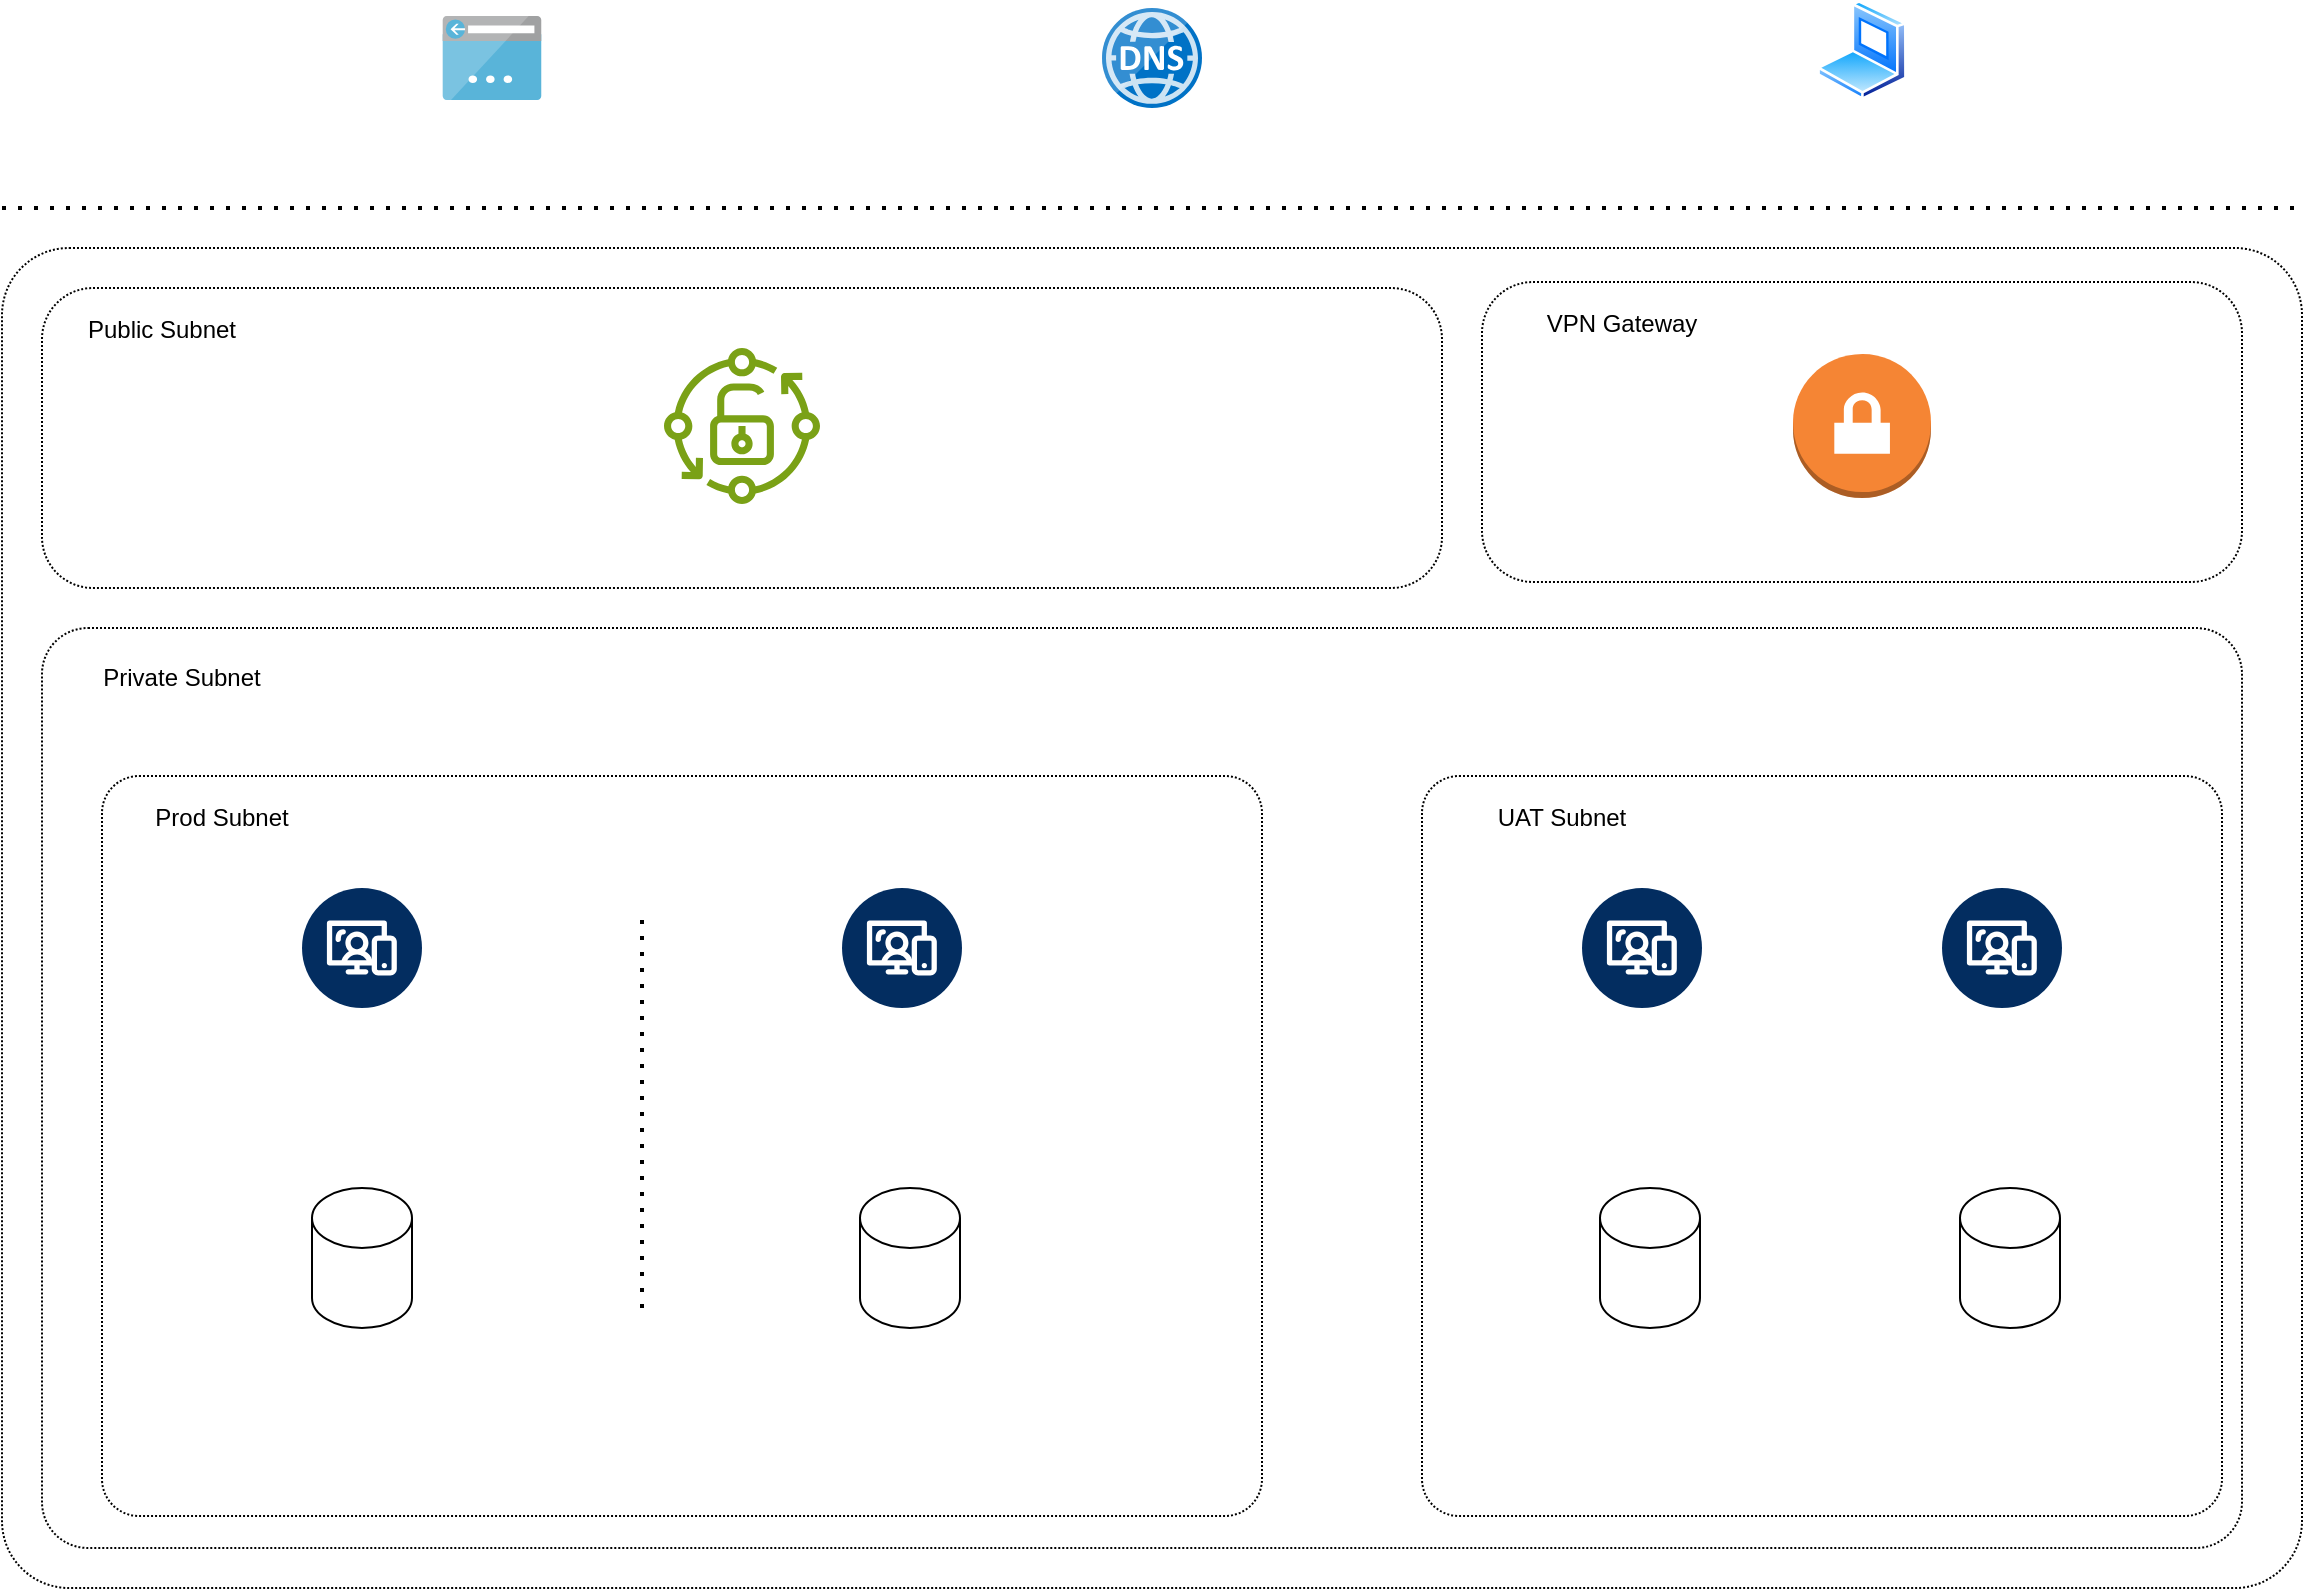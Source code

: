 <mxfile version="24.8.4">
  <diagram name="Page-1" id="b_wjNfzORTjbHEDvQfJR">
    <mxGraphModel dx="1644" dy="794" grid="1" gridSize="10" guides="1" tooltips="1" connect="1" arrows="1" fold="1" page="1" pageScale="1" pageWidth="1169" pageHeight="827" math="0" shadow="0">
      <root>
        <mxCell id="0" />
        <mxCell id="1" parent="0" />
        <mxCell id="yVznmgjhYQ62BfokBK0U-36" value="" style="rounded=1;whiteSpace=wrap;html=1;fillColor=none;dashed=1;dashPattern=1 1;arcSize=5;movable=0;resizable=0;rotatable=0;deletable=0;editable=0;locked=1;connectable=0;" vertex="1" parent="1">
          <mxGeometry x="10" y="150" width="1150" height="670" as="geometry" />
        </mxCell>
        <mxCell id="yVznmgjhYQ62BfokBK0U-29" value="" style="rounded=1;whiteSpace=wrap;html=1;fillColor=none;dashed=1;dashPattern=1 1;arcSize=17;movable=0;resizable=0;rotatable=0;deletable=0;editable=0;locked=1;connectable=0;" vertex="1" parent="1">
          <mxGeometry x="750" y="167" width="380" height="150" as="geometry" />
        </mxCell>
        <mxCell id="yVznmgjhYQ62BfokBK0U-1" value="" style="endArrow=none;dashed=1;html=1;dashPattern=1 3;strokeWidth=2;rounded=0;movable=0;resizable=0;rotatable=0;deletable=0;editable=0;locked=1;connectable=0;" edge="1" parent="1">
          <mxGeometry width="50" height="50" relative="1" as="geometry">
            <mxPoint x="10" y="130" as="sourcePoint" />
            <mxPoint x="1160" y="130" as="targetPoint" />
          </mxGeometry>
        </mxCell>
        <mxCell id="yVznmgjhYQ62BfokBK0U-2" value="" style="rounded=1;whiteSpace=wrap;html=1;fillColor=none;dashed=1;dashPattern=1 1;arcSize=5;movable=0;resizable=0;rotatable=0;deletable=0;editable=0;locked=1;connectable=0;" vertex="1" parent="1">
          <mxGeometry x="30" y="340" width="1100" height="460" as="geometry" />
        </mxCell>
        <mxCell id="yVznmgjhYQ62BfokBK0U-3" value="" style="rounded=1;whiteSpace=wrap;html=1;fillColor=none;dashed=1;dashPattern=1 1;arcSize=5;movable=0;resizable=0;rotatable=0;deletable=0;editable=0;locked=1;connectable=0;" vertex="1" parent="1">
          <mxGeometry x="60" y="414" width="580" height="370" as="geometry" />
        </mxCell>
        <mxCell id="yVznmgjhYQ62BfokBK0U-4" value="" style="rounded=1;whiteSpace=wrap;html=1;fillColor=none;dashed=1;dashPattern=1 1;arcSize=5;movable=0;resizable=0;rotatable=0;deletable=0;editable=0;locked=1;connectable=0;" vertex="1" parent="1">
          <mxGeometry x="720" y="414" width="400" height="370" as="geometry" />
        </mxCell>
        <mxCell id="yVznmgjhYQ62BfokBK0U-5" value="" style="rounded=1;whiteSpace=wrap;html=1;fillColor=none;dashed=1;dashPattern=1 1;arcSize=17;movable=0;resizable=0;rotatable=0;deletable=0;editable=0;locked=1;connectable=0;" vertex="1" parent="1">
          <mxGeometry x="30" y="170" width="700" height="150" as="geometry" />
        </mxCell>
        <mxCell id="yVznmgjhYQ62BfokBK0U-17" value="" style="shape=cylinder3;whiteSpace=wrap;html=1;boundedLbl=1;backgroundOutline=1;size=15;" vertex="1" parent="1">
          <mxGeometry x="165" y="620" width="50" height="70" as="geometry" />
        </mxCell>
        <mxCell id="yVznmgjhYQ62BfokBK0U-18" value="" style="shape=cylinder3;whiteSpace=wrap;html=1;boundedLbl=1;backgroundOutline=1;size=15;" vertex="1" parent="1">
          <mxGeometry x="439" y="620" width="50" height="70" as="geometry" />
        </mxCell>
        <mxCell id="yVznmgjhYQ62BfokBK0U-19" value="" style="verticalLabelPosition=bottom;aspect=fixed;html=1;shape=mxgraph.salesforce.web2;" vertex="1" parent="1">
          <mxGeometry x="160" y="470" width="60" height="60" as="geometry" />
        </mxCell>
        <mxCell id="yVznmgjhYQ62BfokBK0U-20" value="" style="verticalLabelPosition=bottom;aspect=fixed;html=1;shape=mxgraph.salesforce.web2;" vertex="1" parent="1">
          <mxGeometry x="430" y="470" width="60" height="60" as="geometry" />
        </mxCell>
        <mxCell id="yVznmgjhYQ62BfokBK0U-22" value="" style="shape=cylinder3;whiteSpace=wrap;html=1;boundedLbl=1;backgroundOutline=1;size=15;" vertex="1" parent="1">
          <mxGeometry x="989" y="620" width="50" height="70" as="geometry" />
        </mxCell>
        <mxCell id="yVznmgjhYQ62BfokBK0U-23" value="" style="verticalLabelPosition=bottom;aspect=fixed;html=1;shape=mxgraph.salesforce.web2;" vertex="1" parent="1">
          <mxGeometry x="980" y="470" width="60" height="60" as="geometry" />
        </mxCell>
        <mxCell id="yVznmgjhYQ62BfokBK0U-25" value="" style="endArrow=none;dashed=1;html=1;dashPattern=1 3;strokeWidth=2;rounded=0;" edge="1" parent="1">
          <mxGeometry width="50" height="50" relative="1" as="geometry">
            <mxPoint x="330" y="680" as="sourcePoint" />
            <mxPoint x="330" y="480" as="targetPoint" />
          </mxGeometry>
        </mxCell>
        <mxCell id="yVznmgjhYQ62BfokBK0U-26" value="" style="sketch=0;outlineConnect=0;fontColor=#232F3E;gradientColor=none;fillColor=#7AA116;strokeColor=none;dashed=0;verticalLabelPosition=bottom;verticalAlign=top;align=center;html=1;fontSize=12;fontStyle=0;aspect=fixed;pointerEvents=1;shape=mxgraph.aws4.iot_greengrass_component_public;" vertex="1" parent="1">
          <mxGeometry x="341" y="200" width="78" height="78" as="geometry" />
        </mxCell>
        <mxCell id="yVznmgjhYQ62BfokBK0U-27" value="" style="outlineConnect=0;dashed=0;verticalLabelPosition=bottom;verticalAlign=top;align=center;html=1;shape=mxgraph.aws3.vpn_gateway;fillColor=#F58534;gradientColor=none;" vertex="1" parent="1">
          <mxGeometry x="905.5" y="203" width="69" height="72" as="geometry" />
        </mxCell>
        <mxCell id="yVznmgjhYQ62BfokBK0U-30" value="Public Subnet" style="text;html=1;align=center;verticalAlign=middle;whiteSpace=wrap;rounded=0;" vertex="1" parent="1">
          <mxGeometry x="30" y="176" width="120" height="30" as="geometry" />
        </mxCell>
        <mxCell id="yVznmgjhYQ62BfokBK0U-31" value="Private Subnet" style="text;html=1;align=center;verticalAlign=middle;whiteSpace=wrap;rounded=0;" vertex="1" parent="1">
          <mxGeometry x="40" y="350" width="120" height="30" as="geometry" />
        </mxCell>
        <mxCell id="yVznmgjhYQ62BfokBK0U-32" value="Prod Subnet" style="text;html=1;align=center;verticalAlign=middle;whiteSpace=wrap;rounded=0;" vertex="1" parent="1">
          <mxGeometry x="60" y="420" width="120" height="30" as="geometry" />
        </mxCell>
        <mxCell id="yVznmgjhYQ62BfokBK0U-33" value="UAT Subnet" style="text;html=1;align=center;verticalAlign=middle;whiteSpace=wrap;rounded=0;" vertex="1" parent="1">
          <mxGeometry x="730" y="420" width="120" height="30" as="geometry" />
        </mxCell>
        <mxCell id="yVznmgjhYQ62BfokBK0U-34" value="" style="verticalLabelPosition=bottom;aspect=fixed;html=1;shape=mxgraph.salesforce.web2;" vertex="1" parent="1">
          <mxGeometry x="800" y="470" width="60" height="60" as="geometry" />
        </mxCell>
        <mxCell id="yVznmgjhYQ62BfokBK0U-35" value="" style="shape=cylinder3;whiteSpace=wrap;html=1;boundedLbl=1;backgroundOutline=1;size=15;" vertex="1" parent="1">
          <mxGeometry x="809" y="620" width="50" height="70" as="geometry" />
        </mxCell>
        <mxCell id="yVznmgjhYQ62BfokBK0U-37" value="" style="image;sketch=0;aspect=fixed;html=1;points=[];align=center;fontSize=12;image=img/lib/mscae/App_Service_IPAddress.svg;" vertex="1" parent="1">
          <mxGeometry x="230" y="34" width="50" height="42" as="geometry" />
        </mxCell>
        <mxCell id="yVznmgjhYQ62BfokBK0U-38" value="" style="image;sketch=0;aspect=fixed;html=1;points=[];align=center;fontSize=12;image=img/lib/mscae/DNS.svg;" vertex="1" parent="1">
          <mxGeometry x="560" y="30" width="50" height="50" as="geometry" />
        </mxCell>
        <mxCell id="yVznmgjhYQ62BfokBK0U-39" value="" style="image;aspect=fixed;perimeter=ellipsePerimeter;html=1;align=center;shadow=0;dashed=0;spacingTop=3;image=img/lib/active_directory/laptop_client.svg;" vertex="1" parent="1">
          <mxGeometry x="917.5" y="26" width="45" height="50" as="geometry" />
        </mxCell>
        <mxCell id="yVznmgjhYQ62BfokBK0U-40" value="VPN Gateway" style="text;html=1;align=center;verticalAlign=middle;whiteSpace=wrap;rounded=0;" vertex="1" parent="1">
          <mxGeometry x="760" y="173" width="120" height="30" as="geometry" />
        </mxCell>
        <mxCell id="yVznmgjhYQ62BfokBK0U-41" style="edgeStyle=orthogonalEdgeStyle;rounded=0;orthogonalLoop=1;jettySize=auto;html=1;exitX=0.5;exitY=1;exitDx=0;exitDy=0;" edge="1" parent="1" source="yVznmgjhYQ62BfokBK0U-40" target="yVznmgjhYQ62BfokBK0U-40">
          <mxGeometry relative="1" as="geometry" />
        </mxCell>
      </root>
    </mxGraphModel>
  </diagram>
</mxfile>
